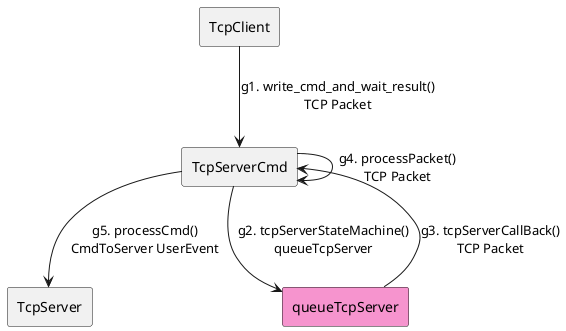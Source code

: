 @startuml
skinparam linestyle ortho

rectangle TcpClient as TC
rectangle TcpServerCmd as TSC
rectangle TcpServer as TS

rectangle queueTcpServer as QTS #F694CE

TC --> TSC : g1. write_cmd_and_wait_result()\nTCP Packet
TSC --> QTS : g2. tcpServerStateMachine()\nqueueTcpServer
QTS --> TSC : g3. tcpServerCallBack()\nTCP Packet
TSC --> TSC : g4. processPacket()\nTCP Packet
TSC --> TS : g5. processCmd()\nCmdToServer UserEvent

@enduml

